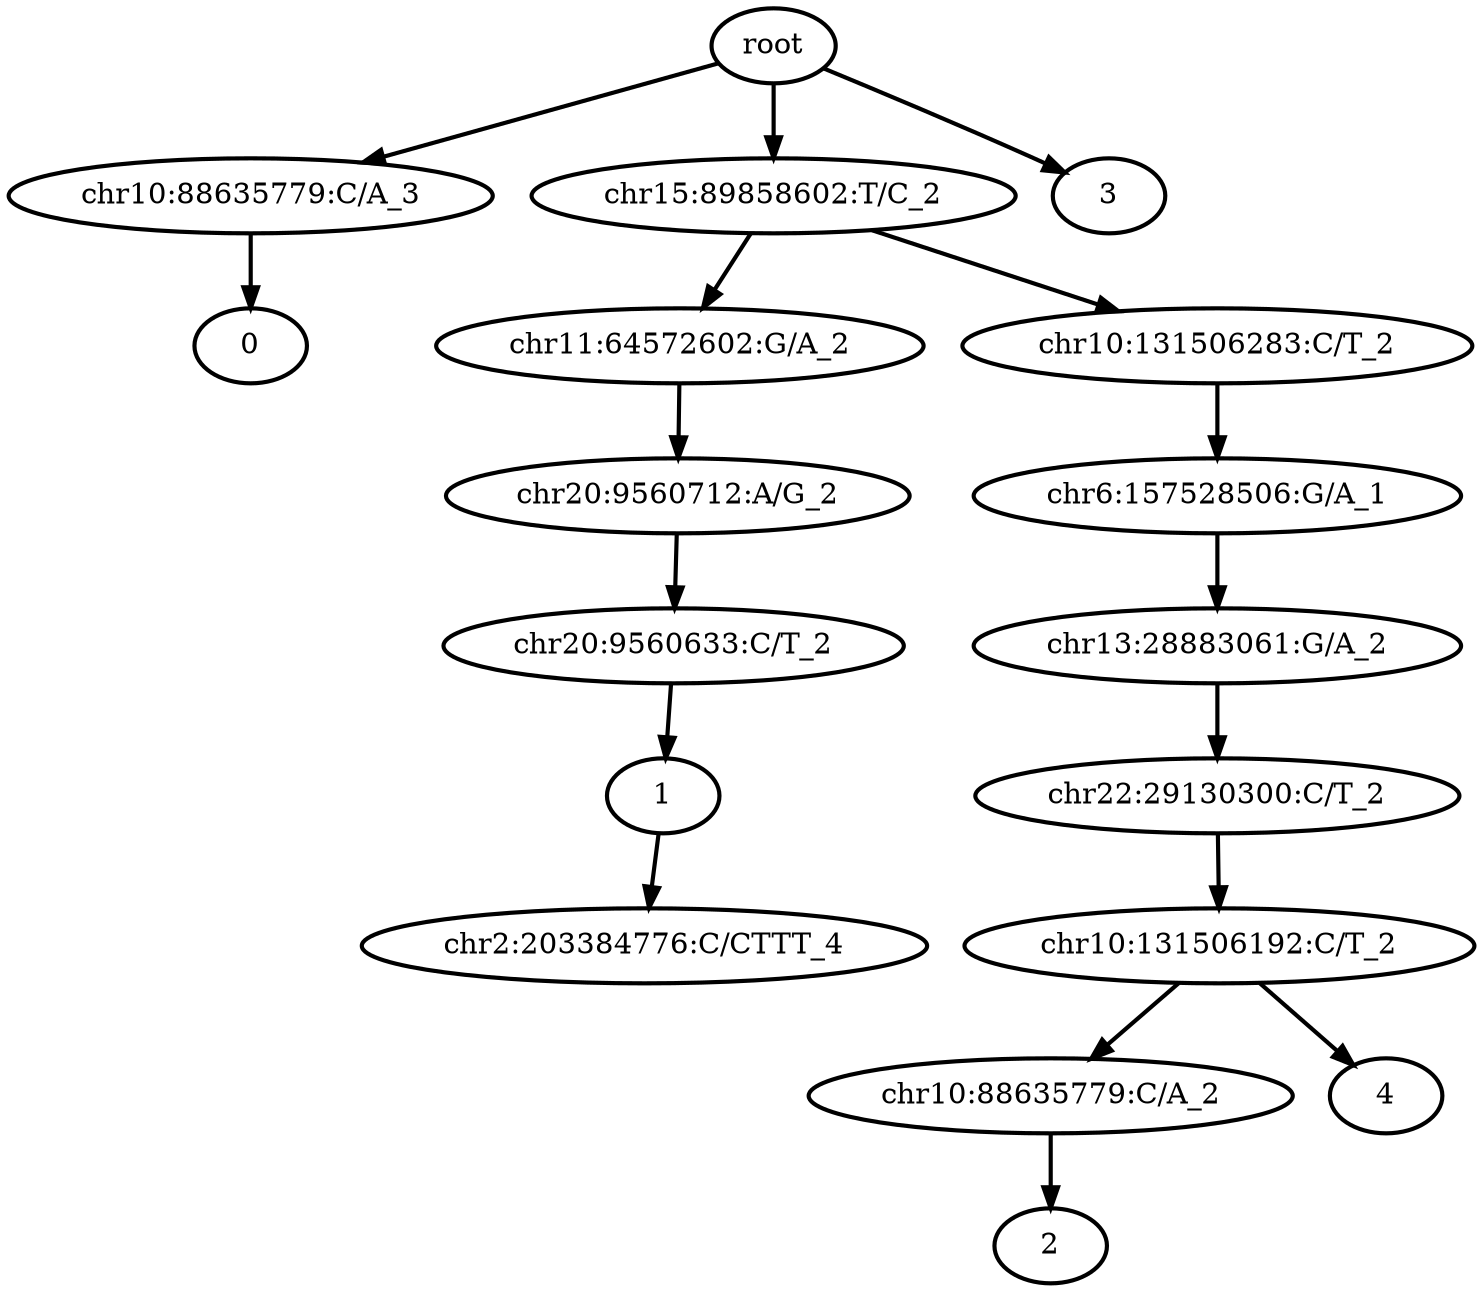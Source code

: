 digraph N {
	overlap="false"
	rankdir="TB"
	0 [label="root", style="bold"];
	1 [label="chr10:88635779:C/A_3", style="bold"];
	2 [label="0", style="bold"];
	3 [label="chr15:89858602:T/C_2", style="bold"];
	4 [label="chr11:64572602:G/A_2", style="bold"];
	5 [label="chr20:9560712:A/G_2", style="bold"];
	6 [label="chr20:9560633:C/T_2", style="bold"];
	7 [label="1", style="bold"];
	8 [label="chr10:131506283:C/T_2", style="bold"];
	9 [label="chr6:157528506:G/A_1", style="bold"];
	10 [label="chr13:28883061:G/A_2", style="bold"];
	11 [label="chr22:29130300:C/T_2", style="bold"];
	12 [label="chr10:131506192:C/T_2", style="bold"];
	13 [label="chr10:88635779:C/A_2", style="bold"];
	14 [label="2", style="bold"];
	15 [label="3", style="bold"];
	16 [label="4", style="bold"];
	17 [label="chr2:203384776:C/CTTT_4", style="bold"];
	0 -> 1 [style="bold"];
	0 -> 3 [style="bold"];
	0 -> 15 [style="bold"];
	1 -> 2 [style="bold"];
	3 -> 4 [style="bold"];
	3 -> 8 [style="bold"];
	4 -> 5 [style="bold"];
	5 -> 6 [style="bold"];
	6 -> 7 [style="bold"];
	7 -> 17 [style="bold"];
	8 -> 9 [style="bold"];
	9 -> 10 [style="bold"];
	10 -> 11 [style="bold"];
	11 -> 12 [style="bold"];
	12 -> 13 [style="bold"];
	12 -> 16 [style="bold"];
	13 -> 14 [style="bold"];
}